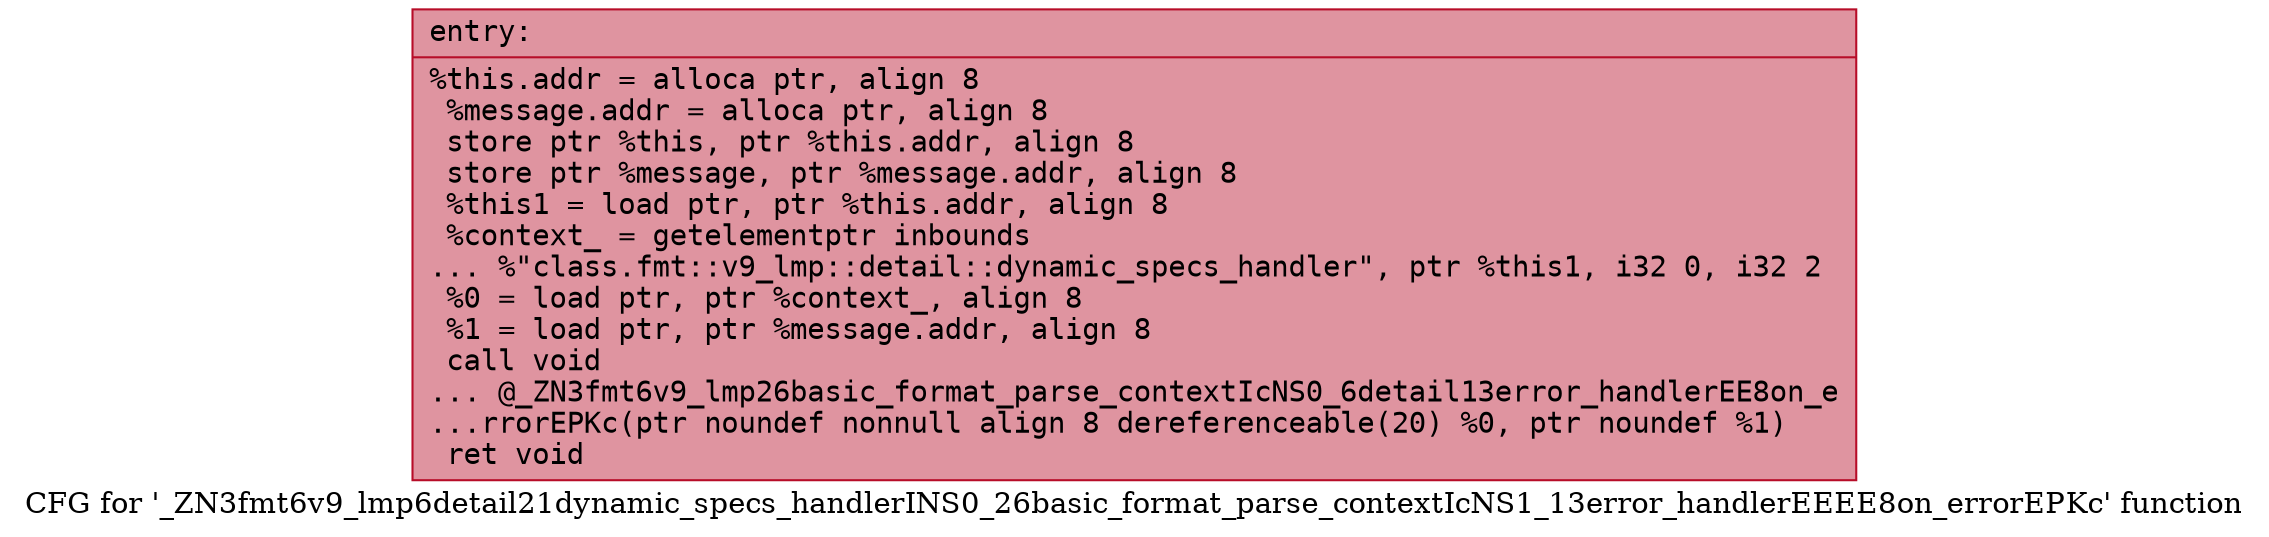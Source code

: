 digraph "CFG for '_ZN3fmt6v9_lmp6detail21dynamic_specs_handlerINS0_26basic_format_parse_contextIcNS1_13error_handlerEEEE8on_errorEPKc' function" {
	label="CFG for '_ZN3fmt6v9_lmp6detail21dynamic_specs_handlerINS0_26basic_format_parse_contextIcNS1_13error_handlerEEEE8on_errorEPKc' function";

	Node0x556bfea9c510 [shape=record,color="#b70d28ff", style=filled, fillcolor="#b70d2870" fontname="Courier",label="{entry:\l|  %this.addr = alloca ptr, align 8\l  %message.addr = alloca ptr, align 8\l  store ptr %this, ptr %this.addr, align 8\l  store ptr %message, ptr %message.addr, align 8\l  %this1 = load ptr, ptr %this.addr, align 8\l  %context_ = getelementptr inbounds\l... %\"class.fmt::v9_lmp::detail::dynamic_specs_handler\", ptr %this1, i32 0, i32 2\l  %0 = load ptr, ptr %context_, align 8\l  %1 = load ptr, ptr %message.addr, align 8\l  call void\l... @_ZN3fmt6v9_lmp26basic_format_parse_contextIcNS0_6detail13error_handlerEE8on_e\l...rrorEPKc(ptr noundef nonnull align 8 dereferenceable(20) %0, ptr noundef %1)\l  ret void\l}"];
}

